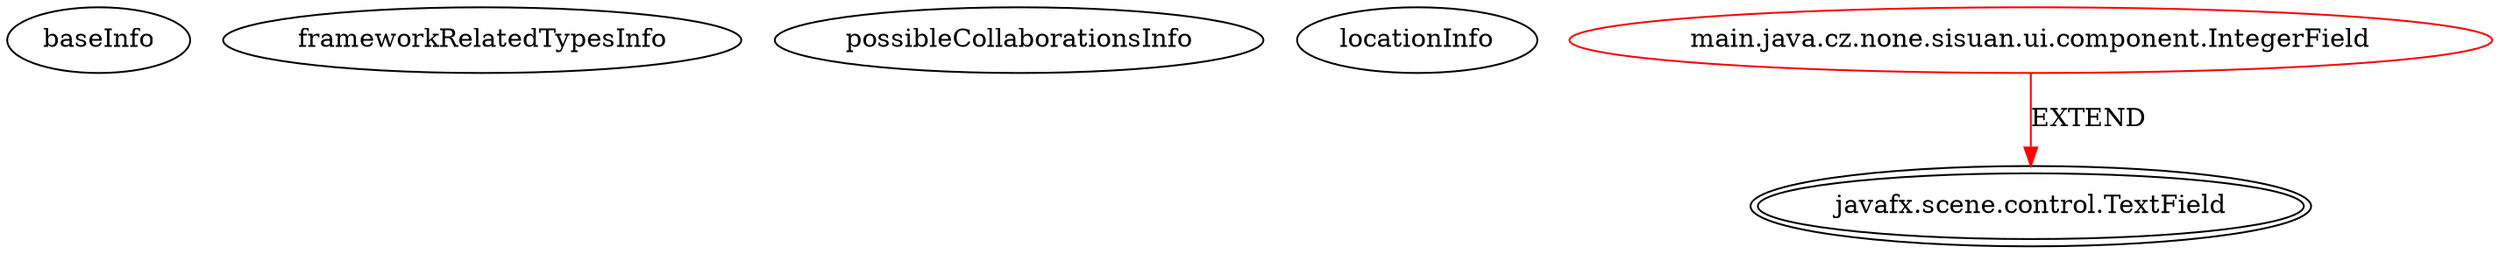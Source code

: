 digraph {
baseInfo[graphId=3543,category="extension_graph",isAnonymous=false,possibleRelation=false]
frameworkRelatedTypesInfo[0="javafx.scene.control.TextField"]
possibleCollaborationsInfo[]
locationInfo[projectName="martin-suky-sisuan",filePath="/martin-suky-sisuan/sisuan-master/src/main/java/cz/none/sisuan/ui/component/IntegerField.java",contextSignature="IntegerField",graphId="3543"]
0[label="main.java.cz.none.sisuan.ui.component.IntegerField",vertexType="ROOT_CLIENT_CLASS_DECLARATION",isFrameworkType=false,color=red]
1[label="javafx.scene.control.TextField",vertexType="FRAMEWORK_CLASS_TYPE",isFrameworkType=true,peripheries=2]
0->1[label="EXTEND",color=red]
}
